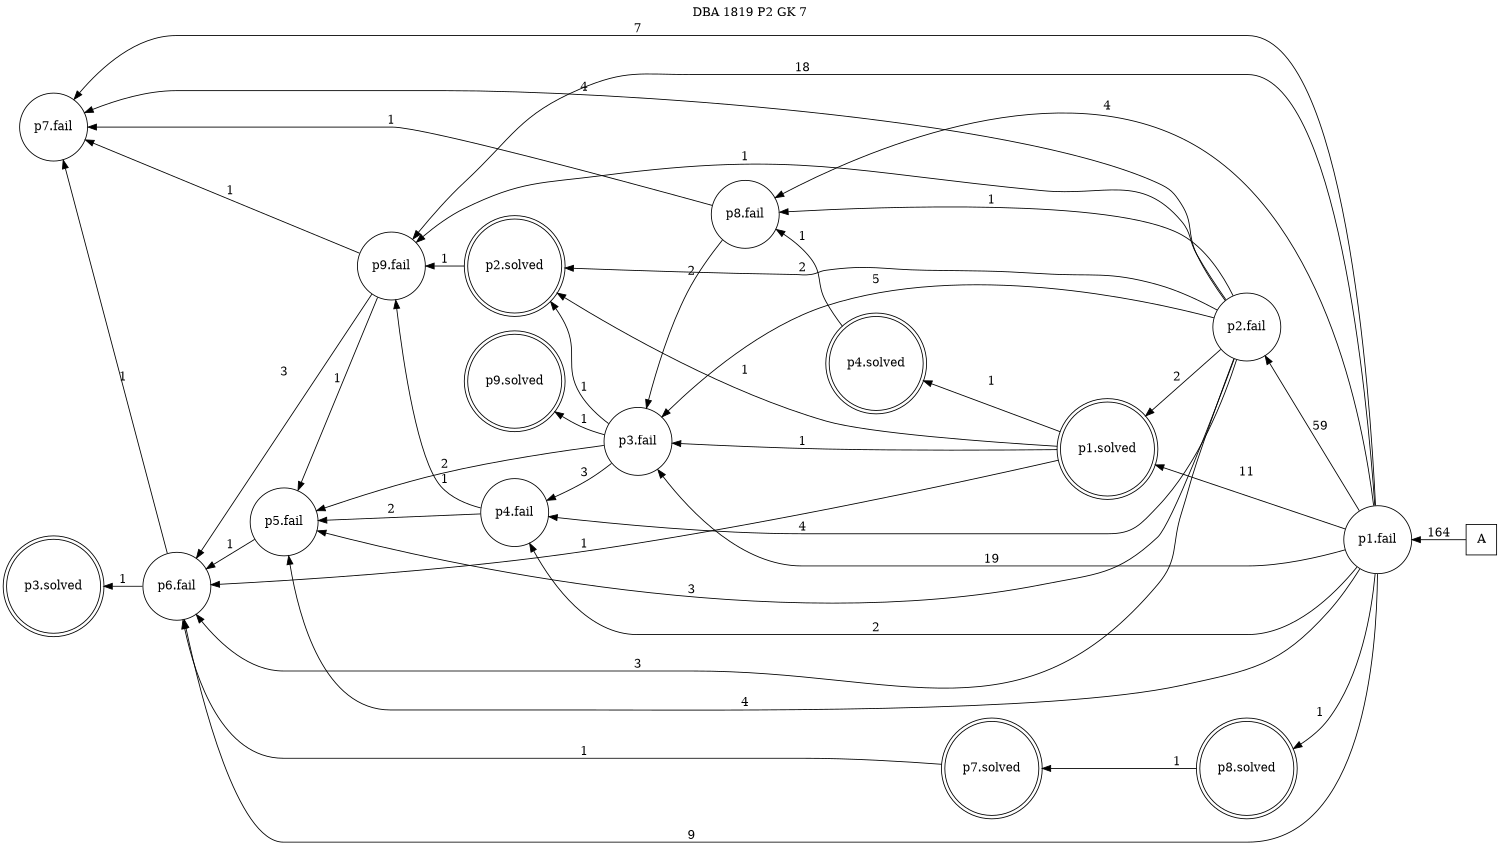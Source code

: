 digraph DBA_1819_P2_GK_7_GOOD {
labelloc="tl"
label= " DBA 1819 P2 GK 7 "
rankdir="RL";
graph [ size=" 10 , 10 !"]

"A" [shape="square" label="A"]
"p1.fail" [shape="circle" label="p1.fail"]
"p2.fail" [shape="circle" label="p2.fail"]
"p9.fail" [shape="circle" label="p9.fail"]
"p3.fail" [shape="circle" label="p3.fail"]
"p4.fail" [shape="circle" label="p4.fail"]
"p8.fail" [shape="circle" label="p8.fail"]
"p7.fail" [shape="circle" label="p7.fail"]
"p5.fail" [shape="circle" label="p5.fail"]
"p6.fail" [shape="circle" label="p6.fail"]
"p1.solved" [shape="doublecircle" label="p1.solved"]
"p2.solved" [shape="doublecircle" label="p2.solved"]
"p3.solved" [shape="doublecircle" label="p3.solved"]
"p8.solved" [shape="doublecircle" label="p8.solved"]
"p7.solved" [shape="doublecircle" label="p7.solved"]
"p4.solved" [shape="doublecircle" label="p4.solved"]
"p9.solved" [shape="doublecircle" label="p9.solved"]
"A" -> "p1.fail" [ label=164]
"p1.fail" -> "p2.fail" [ label=59]
"p1.fail" -> "p9.fail" [ label=18]
"p1.fail" -> "p3.fail" [ label=19]
"p1.fail" -> "p4.fail" [ label=2]
"p1.fail" -> "p8.fail" [ label=4]
"p1.fail" -> "p7.fail" [ label=7]
"p1.fail" -> "p5.fail" [ label=4]
"p1.fail" -> "p6.fail" [ label=9]
"p1.fail" -> "p1.solved" [ label=11]
"p1.fail" -> "p8.solved" [ label=1]
"p2.fail" -> "p9.fail" [ label=1]
"p2.fail" -> "p3.fail" [ label=5]
"p2.fail" -> "p4.fail" [ label=4]
"p2.fail" -> "p8.fail" [ label=1]
"p2.fail" -> "p7.fail" [ label=4]
"p2.fail" -> "p5.fail" [ label=3]
"p2.fail" -> "p6.fail" [ label=3]
"p2.fail" -> "p1.solved" [ label=2]
"p2.fail" -> "p2.solved" [ label=2]
"p9.fail" -> "p7.fail" [ label=1]
"p9.fail" -> "p5.fail" [ label=1]
"p9.fail" -> "p6.fail" [ label=3]
"p3.fail" -> "p4.fail" [ label=3]
"p3.fail" -> "p5.fail" [ label=2]
"p3.fail" -> "p2.solved" [ label=1]
"p3.fail" -> "p9.solved" [ label=1]
"p4.fail" -> "p9.fail" [ label=1]
"p4.fail" -> "p5.fail" [ label=2]
"p8.fail" -> "p3.fail" [ label=2]
"p8.fail" -> "p7.fail" [ label=1]
"p5.fail" -> "p6.fail" [ label=1]
"p6.fail" -> "p7.fail" [ label=1]
"p6.fail" -> "p3.solved" [ label=1]
"p1.solved" -> "p3.fail" [ label=1]
"p1.solved" -> "p6.fail" [ label=1]
"p1.solved" -> "p2.solved" [ label=1]
"p1.solved" -> "p4.solved" [ label=1]
"p2.solved" -> "p9.fail" [ label=1]
"p8.solved" -> "p7.solved" [ label=1]
"p7.solved" -> "p6.fail" [ label=1]
"p4.solved" -> "p8.fail" [ label=1]
}
